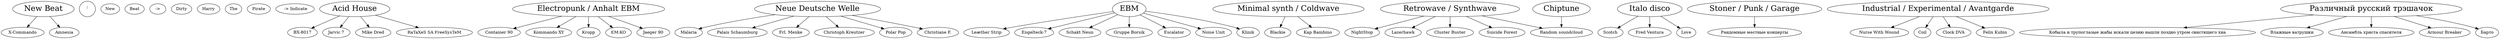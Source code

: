 digraph G {
    "New Beat" [fontsize=26];
    "New Beat" -> "X-Commando";
    "New Beat" -> Amnesia";
    "New Beat" -> "Dirty Harry";
    "New Beat" -> "The Beat Pirate";
    "New Beat" -> Indicate";

    "Acid House" [fontsize=26];
    "Acid House" -> "BX-8017";
    "Acid House" -> "Jarvic 7";
    "Acid House" -> "Mike Dred";
    "Acid House" -> "RaTaXeS SA FreeSysTeM";

    "Electropunk / Anhalt EBM" [fontsize=26];
    "Electropunk / Anhalt EBM" -> "Container 90";
    "Electropunk / Anhalt EBM" -> "Kommando XY";
    "Electropunk / Anhalt EBM" -> "Kropp";
    "Electropunk / Anhalt EBM" -> "EM:KO";
    "Electropunk / Anhalt EBM" -> "Jaeger 90";

    "Neue Deutsche Welle" [fontsize=26];
     "Neue Deutsche Welle" -> "Malaria";
     "Neue Deutsche Welle" -> "Palais Schaumburg";
     "Neue Deutsche Welle" -> "Frl. Menke";
     "Neue Deutsche Welle" -> "Christoph Kreutzer";
     "Neue Deutsche Welle" -> "Polar Pop";
     "Neue Deutsche Welle" -> "Christiane F.";

    "EBM" [fontsize=26];
     "EBM" -> "Leæther Strip";
     "EBM" -> "Engelteck-7";
     "EBM" -> "Schakt Neun";
     "EBM" -> "Gruppe Borsik";
     "EBM" -> "Escalator";
     "EBM" -> "Noise Unit";
     "EBM" -> "Klinik";

    "Minimal synth / Coldwave" [fontsize=26];
    "Minimal synth / Coldwave" -> "Blackie";
    "Minimal synth / Coldwave" -> "Kap Bambino";

    "Retrowave / Synthwave" [fontsize=26];
    "Retrowave / Synthwave" -> "NightStop";
    "Retrowave / Synthwave" -> "Lazerhawk";
    "Retrowave / Synthwave" -> "Cluster Buster";
    "Retrowave / Synthwave" -> "Suicide Forest";
    "Retrowave / Synthwave" -> "Random soundcloud";

    "Italo disco" [fontsize=26];
    "Italo disco" -> "Scotch";
    "Italo disco" -> "Fred Ventura";
    "Italo disco" -> "Love";

    "Stoner / Punk / Garage" [fontsize=26];
    "Stoner / Punk / Garage" -> "Рандомные местные концерты";

    "Industrial / Experimental / Avantgarde" [fontsize=26];
    "Industrial / Experimental / Avantgarde" -> "Nurse With Wound";
    "Industrial / Experimental / Avantgarde" -> "Coil";
    "Industrial / Experimental / Avantgarde" -> "Clock DVA";
    "Industrial / Experimental / Avantgarde" -> "Felix Kubin";

    "Chiptune" [fontsize=26];
    "Chiptune" -> "Random soundcloud";

    "Различный русский трэшачок" [fontsize=26];
    "Различный русский трэшачок" -> "Кобыла и трупоглазые жабы искали цезию нашли поздно утром свистящего хна";
    "Различный русский трэшачок" -> "Влажные ватрушки";
    "Различный русский трэшачок" -> "Ансамбль христа спасителя";
    "Различный русский трэшачок" -> "Armour Breaker";
    "Различный русский трэшачок" -> "Барто";
}
